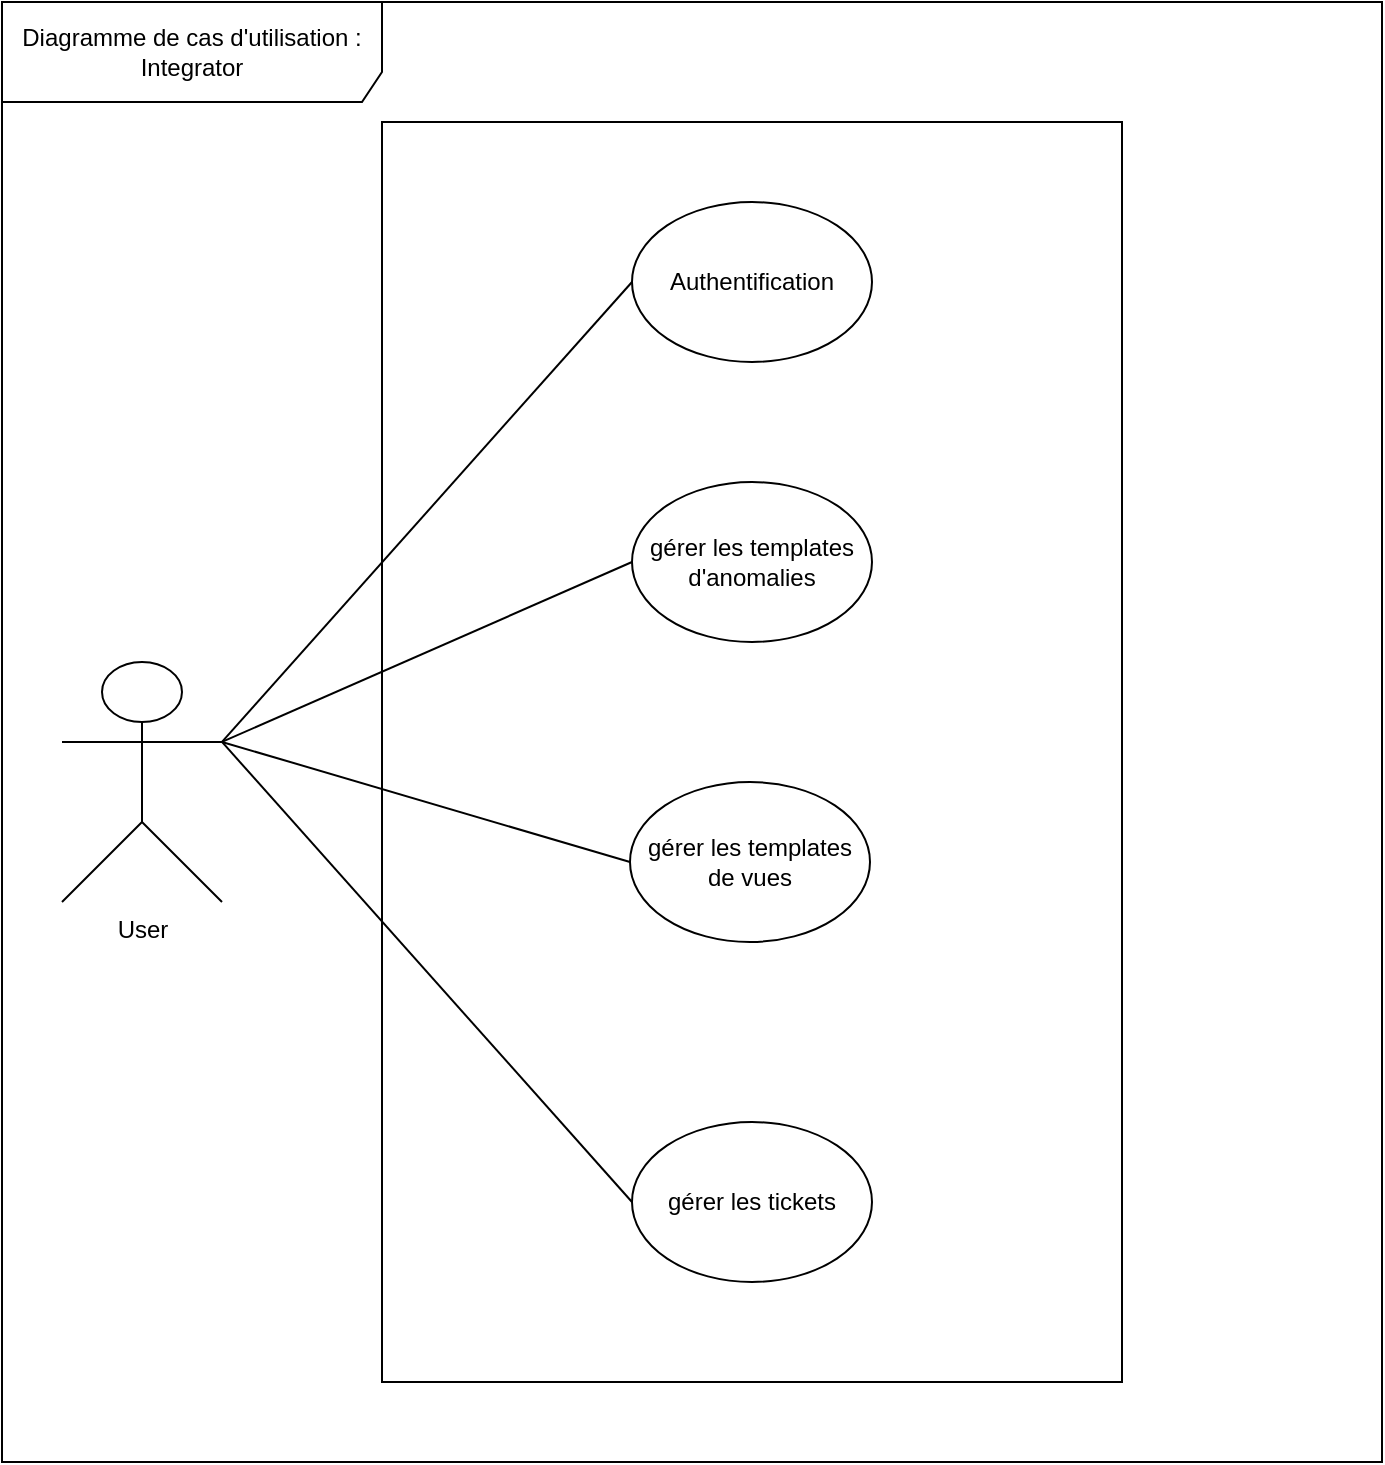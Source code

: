 <mxfile version="28.2.3">
  <diagram name="Page-1" id="MBOQypP4KSSSvybQXG5L">
    <mxGraphModel dx="1381" dy="757" grid="1" gridSize="10" guides="1" tooltips="1" connect="1" arrows="1" fold="1" page="1" pageScale="1" pageWidth="827" pageHeight="1169" math="0" shadow="0">
      <root>
        <mxCell id="0" />
        <mxCell id="1" parent="0" />
        <mxCell id="Pl-jtVmJTVrd6f4oQQkz-3" value="User" style="shape=umlActor;verticalLabelPosition=bottom;verticalAlign=top;html=1;outlineConnect=0;" vertex="1" parent="1">
          <mxGeometry x="70" y="460" width="80" height="120" as="geometry" />
        </mxCell>
        <mxCell id="Pl-jtVmJTVrd6f4oQQkz-4" value="" style="rounded=0;whiteSpace=wrap;html=1;" vertex="1" parent="1">
          <mxGeometry x="230" y="190" width="370" height="630" as="geometry" />
        </mxCell>
        <mxCell id="Pl-jtVmJTVrd6f4oQQkz-5" value="Authentification" style="ellipse;whiteSpace=wrap;html=1;" vertex="1" parent="1">
          <mxGeometry x="355" y="230" width="120" height="80" as="geometry" />
        </mxCell>
        <mxCell id="Pl-jtVmJTVrd6f4oQQkz-6" value="" style="endArrow=none;html=1;rounded=0;entryX=0;entryY=0.5;entryDx=0;entryDy=0;exitX=1;exitY=0.333;exitDx=0;exitDy=0;exitPerimeter=0;" edge="1" parent="1" source="Pl-jtVmJTVrd6f4oQQkz-3" target="Pl-jtVmJTVrd6f4oQQkz-5">
          <mxGeometry width="50" height="50" relative="1" as="geometry">
            <mxPoint x="180" y="520" as="sourcePoint" />
            <mxPoint x="440" y="470" as="targetPoint" />
          </mxGeometry>
        </mxCell>
        <mxCell id="Pl-jtVmJTVrd6f4oQQkz-8" value="" style="endArrow=none;html=1;rounded=0;entryX=0;entryY=0.5;entryDx=0;entryDy=0;exitX=1;exitY=0.333;exitDx=0;exitDy=0;exitPerimeter=0;" edge="1" parent="1" source="Pl-jtVmJTVrd6f4oQQkz-3" target="Pl-jtVmJTVrd6f4oQQkz-9">
          <mxGeometry width="50" height="50" relative="1" as="geometry">
            <mxPoint x="390" y="520" as="sourcePoint" />
            <mxPoint x="355" y="410" as="targetPoint" />
          </mxGeometry>
        </mxCell>
        <mxCell id="Pl-jtVmJTVrd6f4oQQkz-9" value="gérer les templates d&#39;anomalies" style="ellipse;whiteSpace=wrap;html=1;" vertex="1" parent="1">
          <mxGeometry x="355" y="370" width="120" height="80" as="geometry" />
        </mxCell>
        <mxCell id="Pl-jtVmJTVrd6f4oQQkz-10" value="gérer les templates de vues" style="ellipse;whiteSpace=wrap;html=1;" vertex="1" parent="1">
          <mxGeometry x="354" y="520" width="120" height="80" as="geometry" />
        </mxCell>
        <mxCell id="Pl-jtVmJTVrd6f4oQQkz-11" value="gérer les tickets" style="ellipse;whiteSpace=wrap;html=1;" vertex="1" parent="1">
          <mxGeometry x="355" y="690" width="120" height="80" as="geometry" />
        </mxCell>
        <mxCell id="Pl-jtVmJTVrd6f4oQQkz-14" value="" style="endArrow=none;html=1;rounded=0;exitX=1;exitY=0.333;exitDx=0;exitDy=0;exitPerimeter=0;entryX=0;entryY=0.5;entryDx=0;entryDy=0;" edge="1" parent="1" source="Pl-jtVmJTVrd6f4oQQkz-3" target="Pl-jtVmJTVrd6f4oQQkz-10">
          <mxGeometry width="50" height="50" relative="1" as="geometry">
            <mxPoint x="390" y="620" as="sourcePoint" />
            <mxPoint x="440" y="570" as="targetPoint" />
          </mxGeometry>
        </mxCell>
        <mxCell id="Pl-jtVmJTVrd6f4oQQkz-15" value="" style="endArrow=none;html=1;rounded=0;exitX=1;exitY=0.333;exitDx=0;exitDy=0;exitPerimeter=0;entryX=0;entryY=0.5;entryDx=0;entryDy=0;" edge="1" parent="1" source="Pl-jtVmJTVrd6f4oQQkz-3" target="Pl-jtVmJTVrd6f4oQQkz-11">
          <mxGeometry width="50" height="50" relative="1" as="geometry">
            <mxPoint x="390" y="620" as="sourcePoint" />
            <mxPoint x="440" y="570" as="targetPoint" />
          </mxGeometry>
        </mxCell>
        <mxCell id="Pl-jtVmJTVrd6f4oQQkz-18" value="Diagramme de cas d&#39;utilisation : Integrator" style="shape=umlFrame;whiteSpace=wrap;html=1;pointerEvents=0;recursiveResize=0;container=1;collapsible=0;width=190;height=50;" vertex="1" parent="1">
          <mxGeometry x="40" y="130" width="690" height="730" as="geometry" />
        </mxCell>
      </root>
    </mxGraphModel>
  </diagram>
</mxfile>
